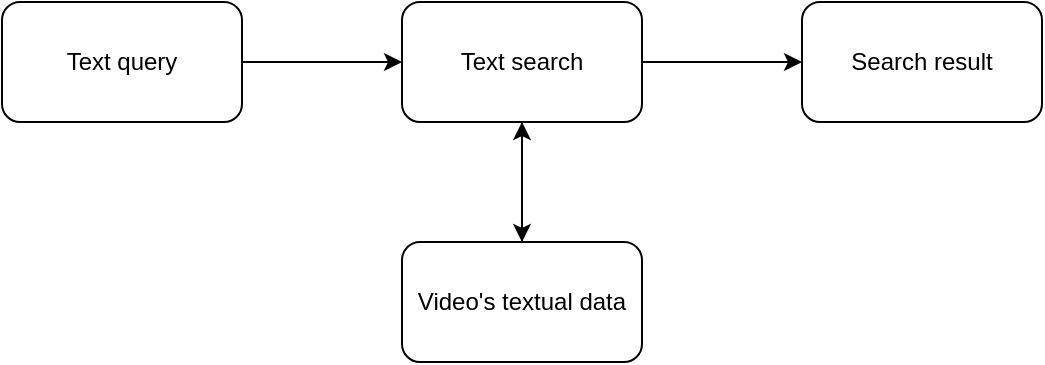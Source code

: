 <mxfile version="22.1.3" type="device">
  <diagram id="h2n4eysGeJnpq-un4g_5" name="Page-1">
    <mxGraphModel dx="882" dy="578" grid="1" gridSize="10" guides="1" tooltips="1" connect="1" arrows="1" fold="1" page="1" pageScale="1" pageWidth="850" pageHeight="1100" math="0" shadow="0">
      <root>
        <mxCell id="0" />
        <mxCell id="1" parent="0" />
        <mxCell id="MPdak9EGKR8U36clafGX-5" style="edgeStyle=orthogonalEdgeStyle;rounded=0;orthogonalLoop=1;jettySize=auto;html=1;exitX=1;exitY=0.5;exitDx=0;exitDy=0;entryX=0;entryY=0.5;entryDx=0;entryDy=0;" edge="1" parent="1" source="MPdak9EGKR8U36clafGX-1" target="MPdak9EGKR8U36clafGX-2">
          <mxGeometry relative="1" as="geometry" />
        </mxCell>
        <mxCell id="MPdak9EGKR8U36clafGX-1" value="Text query" style="rounded=1;whiteSpace=wrap;html=1;" vertex="1" parent="1">
          <mxGeometry x="80" y="80" width="120" height="60" as="geometry" />
        </mxCell>
        <mxCell id="MPdak9EGKR8U36clafGX-6" style="edgeStyle=orthogonalEdgeStyle;rounded=0;orthogonalLoop=1;jettySize=auto;html=1;exitX=0.5;exitY=1;exitDx=0;exitDy=0;entryX=0.5;entryY=0;entryDx=0;entryDy=0;" edge="1" parent="1" source="MPdak9EGKR8U36clafGX-2" target="MPdak9EGKR8U36clafGX-3">
          <mxGeometry relative="1" as="geometry" />
        </mxCell>
        <mxCell id="MPdak9EGKR8U36clafGX-8" style="edgeStyle=orthogonalEdgeStyle;rounded=0;orthogonalLoop=1;jettySize=auto;html=1;exitX=1;exitY=0.5;exitDx=0;exitDy=0;" edge="1" parent="1" source="MPdak9EGKR8U36clafGX-2" target="MPdak9EGKR8U36clafGX-4">
          <mxGeometry relative="1" as="geometry" />
        </mxCell>
        <mxCell id="MPdak9EGKR8U36clafGX-2" value="Text search" style="rounded=1;whiteSpace=wrap;html=1;" vertex="1" parent="1">
          <mxGeometry x="280" y="80" width="120" height="60" as="geometry" />
        </mxCell>
        <mxCell id="MPdak9EGKR8U36clafGX-7" style="edgeStyle=orthogonalEdgeStyle;rounded=0;orthogonalLoop=1;jettySize=auto;html=1;exitX=0.5;exitY=0;exitDx=0;exitDy=0;entryX=0.5;entryY=1;entryDx=0;entryDy=0;" edge="1" parent="1" source="MPdak9EGKR8U36clafGX-3" target="MPdak9EGKR8U36clafGX-2">
          <mxGeometry relative="1" as="geometry" />
        </mxCell>
        <mxCell id="MPdak9EGKR8U36clafGX-3" value="Video&#39;s textual data" style="rounded=1;whiteSpace=wrap;html=1;" vertex="1" parent="1">
          <mxGeometry x="280" y="200" width="120" height="60" as="geometry" />
        </mxCell>
        <mxCell id="MPdak9EGKR8U36clafGX-4" value="Search result" style="rounded=1;whiteSpace=wrap;html=1;" vertex="1" parent="1">
          <mxGeometry x="480" y="80" width="120" height="60" as="geometry" />
        </mxCell>
      </root>
    </mxGraphModel>
  </diagram>
</mxfile>
